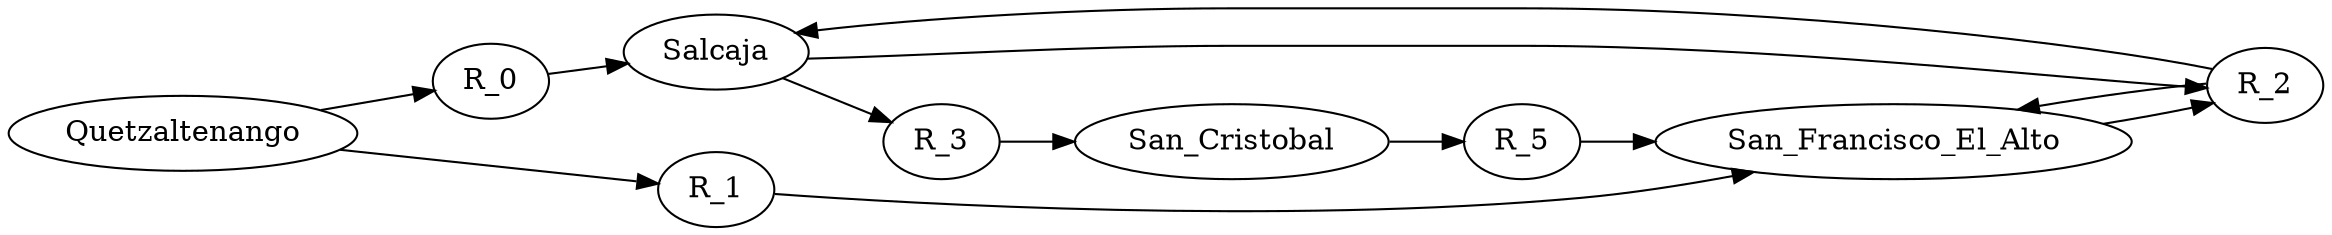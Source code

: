digraph g { 
rankdir=LR;
Quetzaltenango-> R_0;
R_0->Salcaja;
Quetzaltenango-> R_1;
R_1->San_Francisco_El_Alto;
Salcaja-> R_3;
R_3->San_Cristobal;
Salcaja-> R_2;
R_2->San_Francisco_El_Alto;
San_Francisco_El_Alto-> R_2;
R_2->Salcaja;
San_Cristobal-> R_5;
R_5->San_Francisco_El_Alto;
}